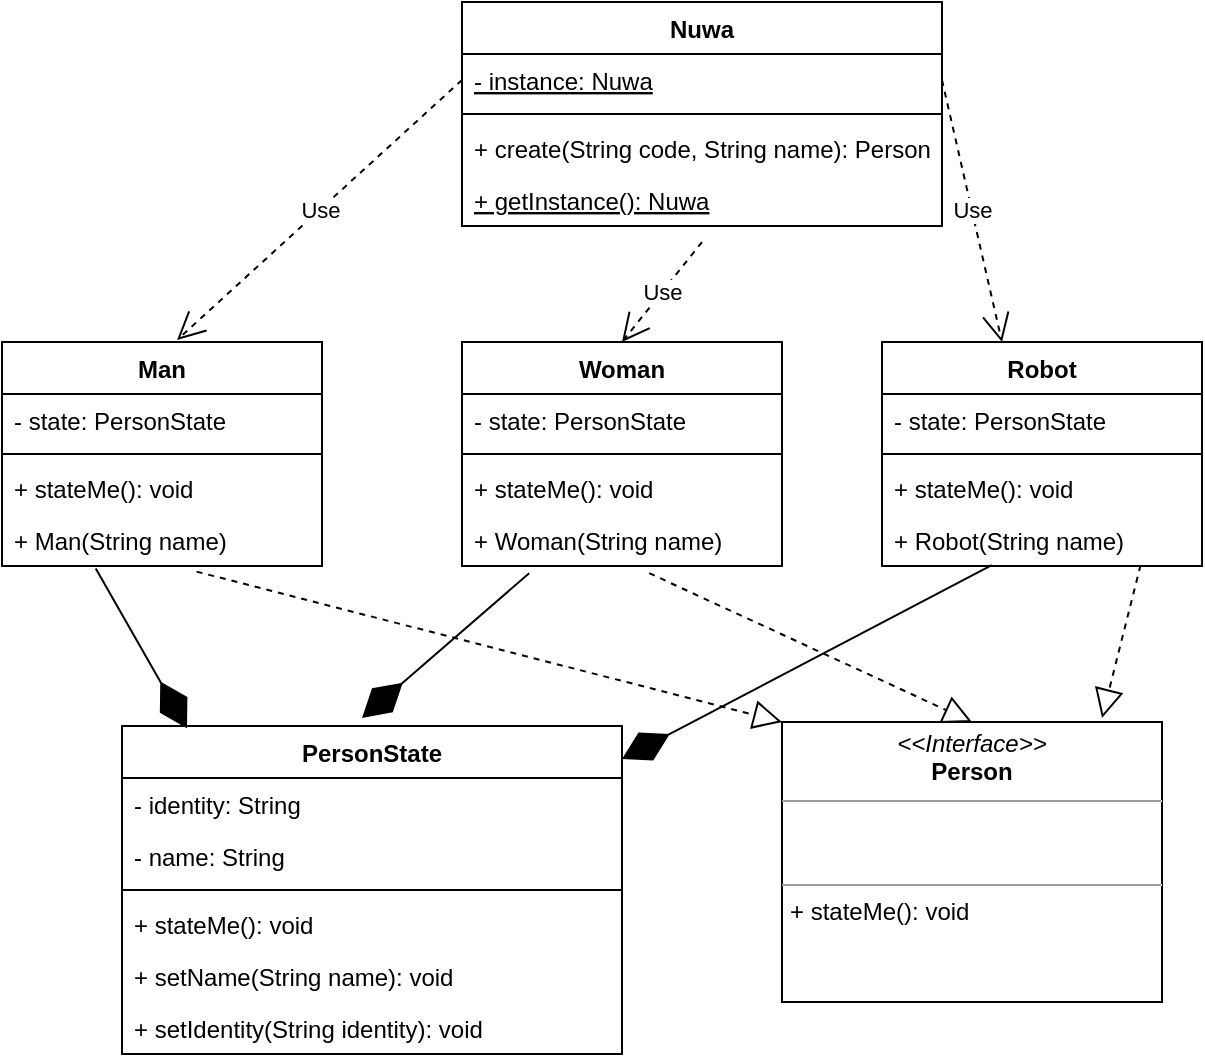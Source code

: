 <mxfile version="20.3.0" type="device"><diagram id="XQzlkvnGJ2_gsrfIbkDz" name="第 1 页"><mxGraphModel dx="976" dy="689" grid="1" gridSize="10" guides="1" tooltips="1" connect="1" arrows="1" fold="1" page="1" pageScale="1" pageWidth="827" pageHeight="1169" math="0" shadow="0"><root><mxCell id="0"/><mxCell id="1" parent="0"/><mxCell id="RC-xLSB_InD-dQVUUW_n-1" value="Nuwa" style="swimlane;fontStyle=1;align=center;verticalAlign=top;childLayout=stackLayout;horizontal=1;startSize=26;horizontalStack=0;resizeParent=1;resizeParentMax=0;resizeLast=0;collapsible=1;marginBottom=0;" parent="1" vertex="1"><mxGeometry x="340" y="152" width="240" height="112" as="geometry"/></mxCell><mxCell id="RC-xLSB_InD-dQVUUW_n-2" value="- instance: Nuwa" style="text;strokeColor=none;fillColor=none;align=left;verticalAlign=top;spacingLeft=4;spacingRight=4;overflow=hidden;rotatable=0;points=[[0,0.5],[1,0.5]];portConstraint=eastwest;fontStyle=4" parent="RC-xLSB_InD-dQVUUW_n-1" vertex="1"><mxGeometry y="26" width="240" height="26" as="geometry"/></mxCell><mxCell id="RC-xLSB_InD-dQVUUW_n-3" value="" style="line;strokeWidth=1;fillColor=none;align=left;verticalAlign=middle;spacingTop=-1;spacingLeft=3;spacingRight=3;rotatable=0;labelPosition=right;points=[];portConstraint=eastwest;strokeColor=inherit;" parent="RC-xLSB_InD-dQVUUW_n-1" vertex="1"><mxGeometry y="52" width="240" height="8" as="geometry"/></mxCell><mxCell id="RC-xLSB_InD-dQVUUW_n-4" value="+ create(String code, String name): Person" style="text;strokeColor=none;fillColor=none;align=left;verticalAlign=top;spacingLeft=4;spacingRight=4;overflow=hidden;rotatable=0;points=[[0,0.5],[1,0.5]];portConstraint=eastwest;" parent="RC-xLSB_InD-dQVUUW_n-1" vertex="1"><mxGeometry y="60" width="240" height="26" as="geometry"/></mxCell><mxCell id="RC-xLSB_InD-dQVUUW_n-24" value="+ getInstance(): Nuwa" style="text;strokeColor=none;fillColor=none;align=left;verticalAlign=top;spacingLeft=4;spacingRight=4;overflow=hidden;rotatable=0;points=[[0,0.5],[1,0.5]];portConstraint=eastwest;fontStyle=4" parent="RC-xLSB_InD-dQVUUW_n-1" vertex="1"><mxGeometry y="86" width="240" height="26" as="geometry"/></mxCell><mxCell id="RC-xLSB_InD-dQVUUW_n-5" value="Man" style="swimlane;fontStyle=1;align=center;verticalAlign=top;childLayout=stackLayout;horizontal=1;startSize=26;horizontalStack=0;resizeParent=1;resizeParentMax=0;resizeLast=0;collapsible=1;marginBottom=0;" parent="1" vertex="1"><mxGeometry x="110" y="322" width="160" height="112" as="geometry"/></mxCell><mxCell id="RC-xLSB_InD-dQVUUW_n-6" value="- state: PersonState" style="text;strokeColor=none;fillColor=none;align=left;verticalAlign=top;spacingLeft=4;spacingRight=4;overflow=hidden;rotatable=0;points=[[0,0.5],[1,0.5]];portConstraint=eastwest;" parent="RC-xLSB_InD-dQVUUW_n-5" vertex="1"><mxGeometry y="26" width="160" height="26" as="geometry"/></mxCell><mxCell id="RC-xLSB_InD-dQVUUW_n-7" value="" style="line;strokeWidth=1;fillColor=none;align=left;verticalAlign=middle;spacingTop=-1;spacingLeft=3;spacingRight=3;rotatable=0;labelPosition=right;points=[];portConstraint=eastwest;strokeColor=inherit;" parent="RC-xLSB_InD-dQVUUW_n-5" vertex="1"><mxGeometry y="52" width="160" height="8" as="geometry"/></mxCell><mxCell id="RC-xLSB_InD-dQVUUW_n-34" value="+ stateMe(): void" style="text;strokeColor=none;fillColor=none;align=left;verticalAlign=top;spacingLeft=4;spacingRight=4;overflow=hidden;rotatable=0;points=[[0,0.5],[1,0.5]];portConstraint=eastwest;" parent="RC-xLSB_InD-dQVUUW_n-5" vertex="1"><mxGeometry y="60" width="160" height="26" as="geometry"/></mxCell><mxCell id="RC-xLSB_InD-dQVUUW_n-8" value="+ Man(String name)" style="text;strokeColor=none;fillColor=none;align=left;verticalAlign=top;spacingLeft=4;spacingRight=4;overflow=hidden;rotatable=0;points=[[0,0.5],[1,0.5]];portConstraint=eastwest;" parent="RC-xLSB_InD-dQVUUW_n-5" vertex="1"><mxGeometry y="86" width="160" height="26" as="geometry"/></mxCell><mxCell id="RC-xLSB_InD-dQVUUW_n-17" value="&lt;p style=&quot;margin:0px;margin-top:4px;text-align:center;&quot;&gt;&lt;i&gt;&amp;lt;&amp;lt;Interface&amp;gt;&amp;gt;&lt;/i&gt;&lt;br&gt;&lt;b&gt;Person&lt;/b&gt;&lt;/p&gt;&lt;hr size=&quot;1&quot;&gt;&lt;p style=&quot;margin:0px;margin-left:4px;&quot;&gt;&lt;br&gt;&amp;nbsp;&lt;/p&gt;&lt;hr size=&quot;1&quot;&gt;&lt;p style=&quot;margin:0px;margin-left:4px;&quot;&gt;+ stateMe(): void&lt;br&gt;&lt;/p&gt;" style="verticalAlign=top;align=left;overflow=fill;fontSize=12;fontFamily=Helvetica;html=1;" parent="1" vertex="1"><mxGeometry x="500" y="512" width="190" height="140" as="geometry"/></mxCell><mxCell id="RC-xLSB_InD-dQVUUW_n-21" value="Use" style="endArrow=open;endSize=12;dashed=1;html=1;rounded=0;entryX=0.5;entryY=0;entryDx=0;entryDy=0;exitX=0.5;exitY=1.308;exitDx=0;exitDy=0;exitPerimeter=0;" parent="1" source="RC-xLSB_InD-dQVUUW_n-24" edge="1"><mxGeometry width="160" relative="1" as="geometry"><mxPoint x="254" y="292" as="sourcePoint"/><mxPoint x="420" y="322" as="targetPoint"/></mxGeometry></mxCell><mxCell id="RC-xLSB_InD-dQVUUW_n-22" value="Use" style="endArrow=open;endSize=12;dashed=1;html=1;rounded=0;entryX=0.547;entryY=-0.009;entryDx=0;entryDy=0;entryPerimeter=0;exitX=0;exitY=0.5;exitDx=0;exitDy=0;" parent="1" source="RC-xLSB_InD-dQVUUW_n-2" target="RC-xLSB_InD-dQVUUW_n-5" edge="1"><mxGeometry width="160" relative="1" as="geometry"><mxPoint x="130" y="222" as="sourcePoint"/><mxPoint x="290" y="222" as="targetPoint"/></mxGeometry></mxCell><mxCell id="RC-xLSB_InD-dQVUUW_n-23" value="Use" style="endArrow=open;endSize=12;dashed=1;html=1;rounded=0;exitX=1;exitY=0.5;exitDx=0;exitDy=0;entryX=0.25;entryY=0;entryDx=0;entryDy=0;" parent="1" source="RC-xLSB_InD-dQVUUW_n-2" edge="1"><mxGeometry width="160" relative="1" as="geometry"><mxPoint x="330" y="352" as="sourcePoint"/><mxPoint x="610" y="322" as="targetPoint"/></mxGeometry></mxCell><mxCell id="RC-xLSB_InD-dQVUUW_n-29" value="PersonState" style="swimlane;fontStyle=1;align=center;verticalAlign=top;childLayout=stackLayout;horizontal=1;startSize=26;horizontalStack=0;resizeParent=1;resizeParentMax=0;resizeLast=0;collapsible=1;marginBottom=0;" parent="1" vertex="1"><mxGeometry x="170" y="514" width="250" height="164" as="geometry"/></mxCell><mxCell id="RC-xLSB_InD-dQVUUW_n-30" value="- identity: String" style="text;strokeColor=none;fillColor=none;align=left;verticalAlign=top;spacingLeft=4;spacingRight=4;overflow=hidden;rotatable=0;points=[[0,0.5],[1,0.5]];portConstraint=eastwest;" parent="RC-xLSB_InD-dQVUUW_n-29" vertex="1"><mxGeometry y="26" width="250" height="26" as="geometry"/></mxCell><mxCell id="RC-xLSB_InD-dQVUUW_n-33" value="- name: String" style="text;strokeColor=none;fillColor=none;align=left;verticalAlign=top;spacingLeft=4;spacingRight=4;overflow=hidden;rotatable=0;points=[[0,0.5],[1,0.5]];portConstraint=eastwest;" parent="RC-xLSB_InD-dQVUUW_n-29" vertex="1"><mxGeometry y="52" width="250" height="26" as="geometry"/></mxCell><mxCell id="RC-xLSB_InD-dQVUUW_n-31" value="" style="line;strokeWidth=1;fillColor=none;align=left;verticalAlign=middle;spacingTop=-1;spacingLeft=3;spacingRight=3;rotatable=0;labelPosition=right;points=[];portConstraint=eastwest;strokeColor=inherit;" parent="RC-xLSB_InD-dQVUUW_n-29" vertex="1"><mxGeometry y="78" width="250" height="8" as="geometry"/></mxCell><mxCell id="RC-xLSB_InD-dQVUUW_n-32" value="+ stateMe(): void" style="text;strokeColor=none;fillColor=none;align=left;verticalAlign=top;spacingLeft=4;spacingRight=4;overflow=hidden;rotatable=0;points=[[0,0.5],[1,0.5]];portConstraint=eastwest;" parent="RC-xLSB_InD-dQVUUW_n-29" vertex="1"><mxGeometry y="86" width="250" height="26" as="geometry"/></mxCell><mxCell id="RC-xLSB_InD-dQVUUW_n-53" value="+ setName(String name): void" style="text;strokeColor=none;fillColor=none;align=left;verticalAlign=top;spacingLeft=4;spacingRight=4;overflow=hidden;rotatable=0;points=[[0,0.5],[1,0.5]];portConstraint=eastwest;" parent="RC-xLSB_InD-dQVUUW_n-29" vertex="1"><mxGeometry y="112" width="250" height="26" as="geometry"/></mxCell><mxCell id="RC-xLSB_InD-dQVUUW_n-54" value="+ setIdentity(String identity): void" style="text;strokeColor=none;fillColor=none;align=left;verticalAlign=top;spacingLeft=4;spacingRight=4;overflow=hidden;rotatable=0;points=[[0,0.5],[1,0.5]];portConstraint=eastwest;" parent="RC-xLSB_InD-dQVUUW_n-29" vertex="1"><mxGeometry y="138" width="250" height="26" as="geometry"/></mxCell><mxCell id="RC-xLSB_InD-dQVUUW_n-36" value="Woman" style="swimlane;fontStyle=1;align=center;verticalAlign=top;childLayout=stackLayout;horizontal=1;startSize=26;horizontalStack=0;resizeParent=1;resizeParentMax=0;resizeLast=0;collapsible=1;marginBottom=0;" parent="1" vertex="1"><mxGeometry x="340" y="322" width="160" height="112" as="geometry"/></mxCell><mxCell id="RC-xLSB_InD-dQVUUW_n-37" value="- state: PersonState" style="text;strokeColor=none;fillColor=none;align=left;verticalAlign=top;spacingLeft=4;spacingRight=4;overflow=hidden;rotatable=0;points=[[0,0.5],[1,0.5]];portConstraint=eastwest;" parent="RC-xLSB_InD-dQVUUW_n-36" vertex="1"><mxGeometry y="26" width="160" height="26" as="geometry"/></mxCell><mxCell id="RC-xLSB_InD-dQVUUW_n-38" value="" style="line;strokeWidth=1;fillColor=none;align=left;verticalAlign=middle;spacingTop=-1;spacingLeft=3;spacingRight=3;rotatable=0;labelPosition=right;points=[];portConstraint=eastwest;strokeColor=inherit;" parent="RC-xLSB_InD-dQVUUW_n-36" vertex="1"><mxGeometry y="52" width="160" height="8" as="geometry"/></mxCell><mxCell id="RC-xLSB_InD-dQVUUW_n-39" value="+ stateMe(): void" style="text;strokeColor=none;fillColor=none;align=left;verticalAlign=top;spacingLeft=4;spacingRight=4;overflow=hidden;rotatable=0;points=[[0,0.5],[1,0.5]];portConstraint=eastwest;" parent="RC-xLSB_InD-dQVUUW_n-36" vertex="1"><mxGeometry y="60" width="160" height="26" as="geometry"/></mxCell><mxCell id="RC-xLSB_InD-dQVUUW_n-40" value="+ Woman(String name)" style="text;strokeColor=none;fillColor=none;align=left;verticalAlign=top;spacingLeft=4;spacingRight=4;overflow=hidden;rotatable=0;points=[[0,0.5],[1,0.5]];portConstraint=eastwest;" parent="RC-xLSB_InD-dQVUUW_n-36" vertex="1"><mxGeometry y="86" width="160" height="26" as="geometry"/></mxCell><mxCell id="RC-xLSB_InD-dQVUUW_n-41" value="Robot" style="swimlane;fontStyle=1;align=center;verticalAlign=top;childLayout=stackLayout;horizontal=1;startSize=26;horizontalStack=0;resizeParent=1;resizeParentMax=0;resizeLast=0;collapsible=1;marginBottom=0;" parent="1" vertex="1"><mxGeometry x="550" y="322" width="160" height="112" as="geometry"/></mxCell><mxCell id="RC-xLSB_InD-dQVUUW_n-42" value="- state: PersonState" style="text;strokeColor=none;fillColor=none;align=left;verticalAlign=top;spacingLeft=4;spacingRight=4;overflow=hidden;rotatable=0;points=[[0,0.5],[1,0.5]];portConstraint=eastwest;" parent="RC-xLSB_InD-dQVUUW_n-41" vertex="1"><mxGeometry y="26" width="160" height="26" as="geometry"/></mxCell><mxCell id="RC-xLSB_InD-dQVUUW_n-43" value="" style="line;strokeWidth=1;fillColor=none;align=left;verticalAlign=middle;spacingTop=-1;spacingLeft=3;spacingRight=3;rotatable=0;labelPosition=right;points=[];portConstraint=eastwest;strokeColor=inherit;" parent="RC-xLSB_InD-dQVUUW_n-41" vertex="1"><mxGeometry y="52" width="160" height="8" as="geometry"/></mxCell><mxCell id="RC-xLSB_InD-dQVUUW_n-44" value="+ stateMe(): void" style="text;strokeColor=none;fillColor=none;align=left;verticalAlign=top;spacingLeft=4;spacingRight=4;overflow=hidden;rotatable=0;points=[[0,0.5],[1,0.5]];portConstraint=eastwest;" parent="RC-xLSB_InD-dQVUUW_n-41" vertex="1"><mxGeometry y="60" width="160" height="26" as="geometry"/></mxCell><mxCell id="RC-xLSB_InD-dQVUUW_n-45" value="+ Robot(String name)" style="text;strokeColor=none;fillColor=none;align=left;verticalAlign=top;spacingLeft=4;spacingRight=4;overflow=hidden;rotatable=0;points=[[0,0.5],[1,0.5]];portConstraint=eastwest;" parent="RC-xLSB_InD-dQVUUW_n-41" vertex="1"><mxGeometry y="86" width="160" height="26" as="geometry"/></mxCell><mxCell id="RC-xLSB_InD-dQVUUW_n-46" value="" style="endArrow=diamondThin;endFill=1;endSize=24;html=1;rounded=0;exitX=0.21;exitY=1.138;exitDx=0;exitDy=0;exitPerimeter=0;" parent="1" source="RC-xLSB_InD-dQVUUW_n-40" edge="1"><mxGeometry width="160" relative="1" as="geometry"><mxPoint x="300" y="470" as="sourcePoint"/><mxPoint x="290" y="510" as="targetPoint"/></mxGeometry></mxCell><mxCell id="RC-xLSB_InD-dQVUUW_n-47" value="" style="endArrow=diamondThin;endFill=1;endSize=24;html=1;rounded=0;exitX=0.343;exitY=0.985;exitDx=0;exitDy=0;exitPerimeter=0;" parent="1" source="RC-xLSB_InD-dQVUUW_n-45" target="RC-xLSB_InD-dQVUUW_n-29" edge="1"><mxGeometry width="160" relative="1" as="geometry"><mxPoint x="390" y="500" as="sourcePoint"/><mxPoint x="360" y="510" as="targetPoint"/></mxGeometry></mxCell><mxCell id="RC-xLSB_InD-dQVUUW_n-48" value="" style="endArrow=diamondThin;endFill=1;endSize=24;html=1;rounded=0;exitX=0.293;exitY=1.046;exitDx=0;exitDy=0;exitPerimeter=0;entryX=0.13;entryY=0.007;entryDx=0;entryDy=0;entryPerimeter=0;" parent="1" source="RC-xLSB_InD-dQVUUW_n-8" target="RC-xLSB_InD-dQVUUW_n-29" edge="1"><mxGeometry width="160" relative="1" as="geometry"><mxPoint x="260" y="430" as="sourcePoint"/><mxPoint x="420" y="430" as="targetPoint"/></mxGeometry></mxCell><mxCell id="RC-xLSB_InD-dQVUUW_n-50" value="" style="endArrow=block;dashed=1;endFill=0;endSize=12;html=1;rounded=0;exitX=0.608;exitY=1.108;exitDx=0;exitDy=0;exitPerimeter=0;entryX=0;entryY=0;entryDx=0;entryDy=0;" parent="1" source="RC-xLSB_InD-dQVUUW_n-8" target="RC-xLSB_InD-dQVUUW_n-17" edge="1"><mxGeometry width="160" relative="1" as="geometry"><mxPoint x="260" y="430" as="sourcePoint"/><mxPoint x="420" y="430" as="targetPoint"/></mxGeometry></mxCell><mxCell id="RC-xLSB_InD-dQVUUW_n-51" value="" style="endArrow=block;dashed=1;endFill=0;endSize=12;html=1;rounded=0;entryX=0.5;entryY=0;entryDx=0;entryDy=0;exitX=0.585;exitY=1.138;exitDx=0;exitDy=0;exitPerimeter=0;" parent="1" source="RC-xLSB_InD-dQVUUW_n-40" target="RC-xLSB_InD-dQVUUW_n-17" edge="1"><mxGeometry width="160" relative="1" as="geometry"><mxPoint x="430" y="470" as="sourcePoint"/><mxPoint x="590" y="470" as="targetPoint"/></mxGeometry></mxCell><mxCell id="RC-xLSB_InD-dQVUUW_n-52" value="" style="endArrow=block;dashed=1;endFill=0;endSize=12;html=1;rounded=0;exitX=0.808;exitY=0.985;exitDx=0;exitDy=0;exitPerimeter=0;" parent="1" source="RC-xLSB_InD-dQVUUW_n-45" edge="1"><mxGeometry width="160" relative="1" as="geometry"><mxPoint x="260" y="430" as="sourcePoint"/><mxPoint x="660" y="510" as="targetPoint"/></mxGeometry></mxCell></root></mxGraphModel></diagram></mxfile>
